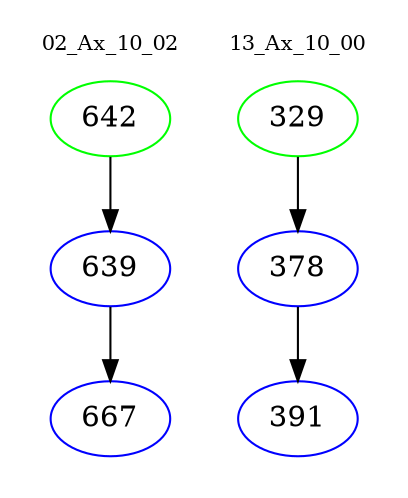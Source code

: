 digraph{
subgraph cluster_0 {
color = white
label = "02_Ax_10_02";
fontsize=10;
T0_642 [label="642", color="green"]
T0_642 -> T0_639 [color="black"]
T0_639 [label="639", color="blue"]
T0_639 -> T0_667 [color="black"]
T0_667 [label="667", color="blue"]
}
subgraph cluster_1 {
color = white
label = "13_Ax_10_00";
fontsize=10;
T1_329 [label="329", color="green"]
T1_329 -> T1_378 [color="black"]
T1_378 [label="378", color="blue"]
T1_378 -> T1_391 [color="black"]
T1_391 [label="391", color="blue"]
}
}

